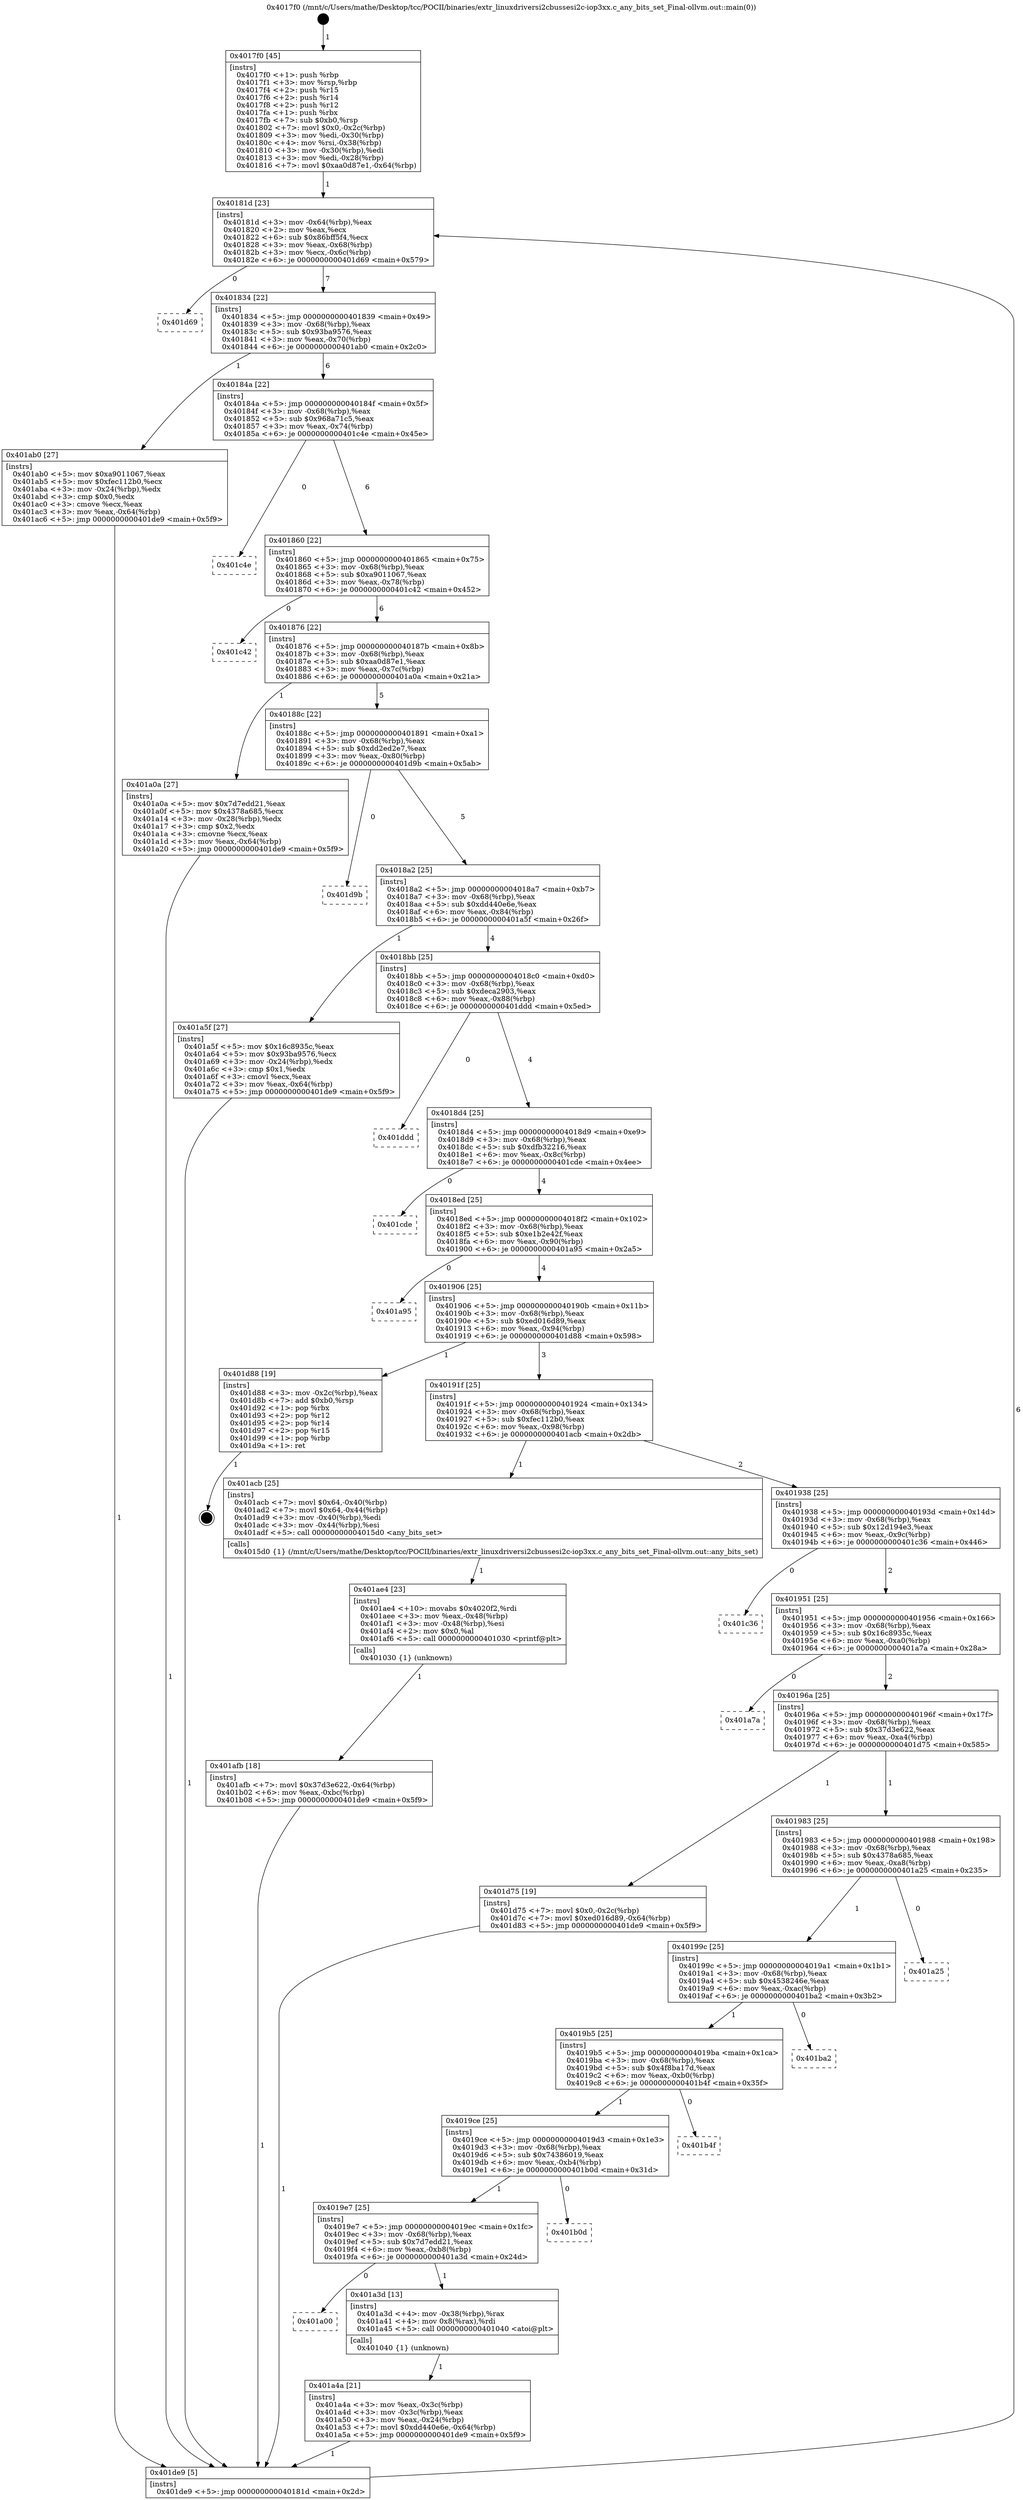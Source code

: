 digraph "0x4017f0" {
  label = "0x4017f0 (/mnt/c/Users/mathe/Desktop/tcc/POCII/binaries/extr_linuxdriversi2cbussesi2c-iop3xx.c_any_bits_set_Final-ollvm.out::main(0))"
  labelloc = "t"
  node[shape=record]

  Entry [label="",width=0.3,height=0.3,shape=circle,fillcolor=black,style=filled]
  "0x40181d" [label="{
     0x40181d [23]\l
     | [instrs]\l
     &nbsp;&nbsp;0x40181d \<+3\>: mov -0x64(%rbp),%eax\l
     &nbsp;&nbsp;0x401820 \<+2\>: mov %eax,%ecx\l
     &nbsp;&nbsp;0x401822 \<+6\>: sub $0x86bff5f4,%ecx\l
     &nbsp;&nbsp;0x401828 \<+3\>: mov %eax,-0x68(%rbp)\l
     &nbsp;&nbsp;0x40182b \<+3\>: mov %ecx,-0x6c(%rbp)\l
     &nbsp;&nbsp;0x40182e \<+6\>: je 0000000000401d69 \<main+0x579\>\l
  }"]
  "0x401d69" [label="{
     0x401d69\l
  }", style=dashed]
  "0x401834" [label="{
     0x401834 [22]\l
     | [instrs]\l
     &nbsp;&nbsp;0x401834 \<+5\>: jmp 0000000000401839 \<main+0x49\>\l
     &nbsp;&nbsp;0x401839 \<+3\>: mov -0x68(%rbp),%eax\l
     &nbsp;&nbsp;0x40183c \<+5\>: sub $0x93ba9576,%eax\l
     &nbsp;&nbsp;0x401841 \<+3\>: mov %eax,-0x70(%rbp)\l
     &nbsp;&nbsp;0x401844 \<+6\>: je 0000000000401ab0 \<main+0x2c0\>\l
  }"]
  Exit [label="",width=0.3,height=0.3,shape=circle,fillcolor=black,style=filled,peripheries=2]
  "0x401ab0" [label="{
     0x401ab0 [27]\l
     | [instrs]\l
     &nbsp;&nbsp;0x401ab0 \<+5\>: mov $0xa9011067,%eax\l
     &nbsp;&nbsp;0x401ab5 \<+5\>: mov $0xfec112b0,%ecx\l
     &nbsp;&nbsp;0x401aba \<+3\>: mov -0x24(%rbp),%edx\l
     &nbsp;&nbsp;0x401abd \<+3\>: cmp $0x0,%edx\l
     &nbsp;&nbsp;0x401ac0 \<+3\>: cmove %ecx,%eax\l
     &nbsp;&nbsp;0x401ac3 \<+3\>: mov %eax,-0x64(%rbp)\l
     &nbsp;&nbsp;0x401ac6 \<+5\>: jmp 0000000000401de9 \<main+0x5f9\>\l
  }"]
  "0x40184a" [label="{
     0x40184a [22]\l
     | [instrs]\l
     &nbsp;&nbsp;0x40184a \<+5\>: jmp 000000000040184f \<main+0x5f\>\l
     &nbsp;&nbsp;0x40184f \<+3\>: mov -0x68(%rbp),%eax\l
     &nbsp;&nbsp;0x401852 \<+5\>: sub $0x968a71c5,%eax\l
     &nbsp;&nbsp;0x401857 \<+3\>: mov %eax,-0x74(%rbp)\l
     &nbsp;&nbsp;0x40185a \<+6\>: je 0000000000401c4e \<main+0x45e\>\l
  }"]
  "0x401afb" [label="{
     0x401afb [18]\l
     | [instrs]\l
     &nbsp;&nbsp;0x401afb \<+7\>: movl $0x37d3e622,-0x64(%rbp)\l
     &nbsp;&nbsp;0x401b02 \<+6\>: mov %eax,-0xbc(%rbp)\l
     &nbsp;&nbsp;0x401b08 \<+5\>: jmp 0000000000401de9 \<main+0x5f9\>\l
  }"]
  "0x401c4e" [label="{
     0x401c4e\l
  }", style=dashed]
  "0x401860" [label="{
     0x401860 [22]\l
     | [instrs]\l
     &nbsp;&nbsp;0x401860 \<+5\>: jmp 0000000000401865 \<main+0x75\>\l
     &nbsp;&nbsp;0x401865 \<+3\>: mov -0x68(%rbp),%eax\l
     &nbsp;&nbsp;0x401868 \<+5\>: sub $0xa9011067,%eax\l
     &nbsp;&nbsp;0x40186d \<+3\>: mov %eax,-0x78(%rbp)\l
     &nbsp;&nbsp;0x401870 \<+6\>: je 0000000000401c42 \<main+0x452\>\l
  }"]
  "0x401ae4" [label="{
     0x401ae4 [23]\l
     | [instrs]\l
     &nbsp;&nbsp;0x401ae4 \<+10\>: movabs $0x4020f2,%rdi\l
     &nbsp;&nbsp;0x401aee \<+3\>: mov %eax,-0x48(%rbp)\l
     &nbsp;&nbsp;0x401af1 \<+3\>: mov -0x48(%rbp),%esi\l
     &nbsp;&nbsp;0x401af4 \<+2\>: mov $0x0,%al\l
     &nbsp;&nbsp;0x401af6 \<+5\>: call 0000000000401030 \<printf@plt\>\l
     | [calls]\l
     &nbsp;&nbsp;0x401030 \{1\} (unknown)\l
  }"]
  "0x401c42" [label="{
     0x401c42\l
  }", style=dashed]
  "0x401876" [label="{
     0x401876 [22]\l
     | [instrs]\l
     &nbsp;&nbsp;0x401876 \<+5\>: jmp 000000000040187b \<main+0x8b\>\l
     &nbsp;&nbsp;0x40187b \<+3\>: mov -0x68(%rbp),%eax\l
     &nbsp;&nbsp;0x40187e \<+5\>: sub $0xaa0d87e1,%eax\l
     &nbsp;&nbsp;0x401883 \<+3\>: mov %eax,-0x7c(%rbp)\l
     &nbsp;&nbsp;0x401886 \<+6\>: je 0000000000401a0a \<main+0x21a\>\l
  }"]
  "0x401a4a" [label="{
     0x401a4a [21]\l
     | [instrs]\l
     &nbsp;&nbsp;0x401a4a \<+3\>: mov %eax,-0x3c(%rbp)\l
     &nbsp;&nbsp;0x401a4d \<+3\>: mov -0x3c(%rbp),%eax\l
     &nbsp;&nbsp;0x401a50 \<+3\>: mov %eax,-0x24(%rbp)\l
     &nbsp;&nbsp;0x401a53 \<+7\>: movl $0xdd440e6e,-0x64(%rbp)\l
     &nbsp;&nbsp;0x401a5a \<+5\>: jmp 0000000000401de9 \<main+0x5f9\>\l
  }"]
  "0x401a0a" [label="{
     0x401a0a [27]\l
     | [instrs]\l
     &nbsp;&nbsp;0x401a0a \<+5\>: mov $0x7d7edd21,%eax\l
     &nbsp;&nbsp;0x401a0f \<+5\>: mov $0x4378a685,%ecx\l
     &nbsp;&nbsp;0x401a14 \<+3\>: mov -0x28(%rbp),%edx\l
     &nbsp;&nbsp;0x401a17 \<+3\>: cmp $0x2,%edx\l
     &nbsp;&nbsp;0x401a1a \<+3\>: cmovne %ecx,%eax\l
     &nbsp;&nbsp;0x401a1d \<+3\>: mov %eax,-0x64(%rbp)\l
     &nbsp;&nbsp;0x401a20 \<+5\>: jmp 0000000000401de9 \<main+0x5f9\>\l
  }"]
  "0x40188c" [label="{
     0x40188c [22]\l
     | [instrs]\l
     &nbsp;&nbsp;0x40188c \<+5\>: jmp 0000000000401891 \<main+0xa1\>\l
     &nbsp;&nbsp;0x401891 \<+3\>: mov -0x68(%rbp),%eax\l
     &nbsp;&nbsp;0x401894 \<+5\>: sub $0xdd2ed2e7,%eax\l
     &nbsp;&nbsp;0x401899 \<+3\>: mov %eax,-0x80(%rbp)\l
     &nbsp;&nbsp;0x40189c \<+6\>: je 0000000000401d9b \<main+0x5ab\>\l
  }"]
  "0x401de9" [label="{
     0x401de9 [5]\l
     | [instrs]\l
     &nbsp;&nbsp;0x401de9 \<+5\>: jmp 000000000040181d \<main+0x2d\>\l
  }"]
  "0x4017f0" [label="{
     0x4017f0 [45]\l
     | [instrs]\l
     &nbsp;&nbsp;0x4017f0 \<+1\>: push %rbp\l
     &nbsp;&nbsp;0x4017f1 \<+3\>: mov %rsp,%rbp\l
     &nbsp;&nbsp;0x4017f4 \<+2\>: push %r15\l
     &nbsp;&nbsp;0x4017f6 \<+2\>: push %r14\l
     &nbsp;&nbsp;0x4017f8 \<+2\>: push %r12\l
     &nbsp;&nbsp;0x4017fa \<+1\>: push %rbx\l
     &nbsp;&nbsp;0x4017fb \<+7\>: sub $0xb0,%rsp\l
     &nbsp;&nbsp;0x401802 \<+7\>: movl $0x0,-0x2c(%rbp)\l
     &nbsp;&nbsp;0x401809 \<+3\>: mov %edi,-0x30(%rbp)\l
     &nbsp;&nbsp;0x40180c \<+4\>: mov %rsi,-0x38(%rbp)\l
     &nbsp;&nbsp;0x401810 \<+3\>: mov -0x30(%rbp),%edi\l
     &nbsp;&nbsp;0x401813 \<+3\>: mov %edi,-0x28(%rbp)\l
     &nbsp;&nbsp;0x401816 \<+7\>: movl $0xaa0d87e1,-0x64(%rbp)\l
  }"]
  "0x401a00" [label="{
     0x401a00\l
  }", style=dashed]
  "0x401d9b" [label="{
     0x401d9b\l
  }", style=dashed]
  "0x4018a2" [label="{
     0x4018a2 [25]\l
     | [instrs]\l
     &nbsp;&nbsp;0x4018a2 \<+5\>: jmp 00000000004018a7 \<main+0xb7\>\l
     &nbsp;&nbsp;0x4018a7 \<+3\>: mov -0x68(%rbp),%eax\l
     &nbsp;&nbsp;0x4018aa \<+5\>: sub $0xdd440e6e,%eax\l
     &nbsp;&nbsp;0x4018af \<+6\>: mov %eax,-0x84(%rbp)\l
     &nbsp;&nbsp;0x4018b5 \<+6\>: je 0000000000401a5f \<main+0x26f\>\l
  }"]
  "0x401a3d" [label="{
     0x401a3d [13]\l
     | [instrs]\l
     &nbsp;&nbsp;0x401a3d \<+4\>: mov -0x38(%rbp),%rax\l
     &nbsp;&nbsp;0x401a41 \<+4\>: mov 0x8(%rax),%rdi\l
     &nbsp;&nbsp;0x401a45 \<+5\>: call 0000000000401040 \<atoi@plt\>\l
     | [calls]\l
     &nbsp;&nbsp;0x401040 \{1\} (unknown)\l
  }"]
  "0x401a5f" [label="{
     0x401a5f [27]\l
     | [instrs]\l
     &nbsp;&nbsp;0x401a5f \<+5\>: mov $0x16c8935c,%eax\l
     &nbsp;&nbsp;0x401a64 \<+5\>: mov $0x93ba9576,%ecx\l
     &nbsp;&nbsp;0x401a69 \<+3\>: mov -0x24(%rbp),%edx\l
     &nbsp;&nbsp;0x401a6c \<+3\>: cmp $0x1,%edx\l
     &nbsp;&nbsp;0x401a6f \<+3\>: cmovl %ecx,%eax\l
     &nbsp;&nbsp;0x401a72 \<+3\>: mov %eax,-0x64(%rbp)\l
     &nbsp;&nbsp;0x401a75 \<+5\>: jmp 0000000000401de9 \<main+0x5f9\>\l
  }"]
  "0x4018bb" [label="{
     0x4018bb [25]\l
     | [instrs]\l
     &nbsp;&nbsp;0x4018bb \<+5\>: jmp 00000000004018c0 \<main+0xd0\>\l
     &nbsp;&nbsp;0x4018c0 \<+3\>: mov -0x68(%rbp),%eax\l
     &nbsp;&nbsp;0x4018c3 \<+5\>: sub $0xdeca2903,%eax\l
     &nbsp;&nbsp;0x4018c8 \<+6\>: mov %eax,-0x88(%rbp)\l
     &nbsp;&nbsp;0x4018ce \<+6\>: je 0000000000401ddd \<main+0x5ed\>\l
  }"]
  "0x4019e7" [label="{
     0x4019e7 [25]\l
     | [instrs]\l
     &nbsp;&nbsp;0x4019e7 \<+5\>: jmp 00000000004019ec \<main+0x1fc\>\l
     &nbsp;&nbsp;0x4019ec \<+3\>: mov -0x68(%rbp),%eax\l
     &nbsp;&nbsp;0x4019ef \<+5\>: sub $0x7d7edd21,%eax\l
     &nbsp;&nbsp;0x4019f4 \<+6\>: mov %eax,-0xb8(%rbp)\l
     &nbsp;&nbsp;0x4019fa \<+6\>: je 0000000000401a3d \<main+0x24d\>\l
  }"]
  "0x401ddd" [label="{
     0x401ddd\l
  }", style=dashed]
  "0x4018d4" [label="{
     0x4018d4 [25]\l
     | [instrs]\l
     &nbsp;&nbsp;0x4018d4 \<+5\>: jmp 00000000004018d9 \<main+0xe9\>\l
     &nbsp;&nbsp;0x4018d9 \<+3\>: mov -0x68(%rbp),%eax\l
     &nbsp;&nbsp;0x4018dc \<+5\>: sub $0xdfb32216,%eax\l
     &nbsp;&nbsp;0x4018e1 \<+6\>: mov %eax,-0x8c(%rbp)\l
     &nbsp;&nbsp;0x4018e7 \<+6\>: je 0000000000401cde \<main+0x4ee\>\l
  }"]
  "0x401b0d" [label="{
     0x401b0d\l
  }", style=dashed]
  "0x401cde" [label="{
     0x401cde\l
  }", style=dashed]
  "0x4018ed" [label="{
     0x4018ed [25]\l
     | [instrs]\l
     &nbsp;&nbsp;0x4018ed \<+5\>: jmp 00000000004018f2 \<main+0x102\>\l
     &nbsp;&nbsp;0x4018f2 \<+3\>: mov -0x68(%rbp),%eax\l
     &nbsp;&nbsp;0x4018f5 \<+5\>: sub $0xe1b2e42f,%eax\l
     &nbsp;&nbsp;0x4018fa \<+6\>: mov %eax,-0x90(%rbp)\l
     &nbsp;&nbsp;0x401900 \<+6\>: je 0000000000401a95 \<main+0x2a5\>\l
  }"]
  "0x4019ce" [label="{
     0x4019ce [25]\l
     | [instrs]\l
     &nbsp;&nbsp;0x4019ce \<+5\>: jmp 00000000004019d3 \<main+0x1e3\>\l
     &nbsp;&nbsp;0x4019d3 \<+3\>: mov -0x68(%rbp),%eax\l
     &nbsp;&nbsp;0x4019d6 \<+5\>: sub $0x74386019,%eax\l
     &nbsp;&nbsp;0x4019db \<+6\>: mov %eax,-0xb4(%rbp)\l
     &nbsp;&nbsp;0x4019e1 \<+6\>: je 0000000000401b0d \<main+0x31d\>\l
  }"]
  "0x401a95" [label="{
     0x401a95\l
  }", style=dashed]
  "0x401906" [label="{
     0x401906 [25]\l
     | [instrs]\l
     &nbsp;&nbsp;0x401906 \<+5\>: jmp 000000000040190b \<main+0x11b\>\l
     &nbsp;&nbsp;0x40190b \<+3\>: mov -0x68(%rbp),%eax\l
     &nbsp;&nbsp;0x40190e \<+5\>: sub $0xed016d89,%eax\l
     &nbsp;&nbsp;0x401913 \<+6\>: mov %eax,-0x94(%rbp)\l
     &nbsp;&nbsp;0x401919 \<+6\>: je 0000000000401d88 \<main+0x598\>\l
  }"]
  "0x401b4f" [label="{
     0x401b4f\l
  }", style=dashed]
  "0x401d88" [label="{
     0x401d88 [19]\l
     | [instrs]\l
     &nbsp;&nbsp;0x401d88 \<+3\>: mov -0x2c(%rbp),%eax\l
     &nbsp;&nbsp;0x401d8b \<+7\>: add $0xb0,%rsp\l
     &nbsp;&nbsp;0x401d92 \<+1\>: pop %rbx\l
     &nbsp;&nbsp;0x401d93 \<+2\>: pop %r12\l
     &nbsp;&nbsp;0x401d95 \<+2\>: pop %r14\l
     &nbsp;&nbsp;0x401d97 \<+2\>: pop %r15\l
     &nbsp;&nbsp;0x401d99 \<+1\>: pop %rbp\l
     &nbsp;&nbsp;0x401d9a \<+1\>: ret\l
  }"]
  "0x40191f" [label="{
     0x40191f [25]\l
     | [instrs]\l
     &nbsp;&nbsp;0x40191f \<+5\>: jmp 0000000000401924 \<main+0x134\>\l
     &nbsp;&nbsp;0x401924 \<+3\>: mov -0x68(%rbp),%eax\l
     &nbsp;&nbsp;0x401927 \<+5\>: sub $0xfec112b0,%eax\l
     &nbsp;&nbsp;0x40192c \<+6\>: mov %eax,-0x98(%rbp)\l
     &nbsp;&nbsp;0x401932 \<+6\>: je 0000000000401acb \<main+0x2db\>\l
  }"]
  "0x4019b5" [label="{
     0x4019b5 [25]\l
     | [instrs]\l
     &nbsp;&nbsp;0x4019b5 \<+5\>: jmp 00000000004019ba \<main+0x1ca\>\l
     &nbsp;&nbsp;0x4019ba \<+3\>: mov -0x68(%rbp),%eax\l
     &nbsp;&nbsp;0x4019bd \<+5\>: sub $0x4f8ba17d,%eax\l
     &nbsp;&nbsp;0x4019c2 \<+6\>: mov %eax,-0xb0(%rbp)\l
     &nbsp;&nbsp;0x4019c8 \<+6\>: je 0000000000401b4f \<main+0x35f\>\l
  }"]
  "0x401acb" [label="{
     0x401acb [25]\l
     | [instrs]\l
     &nbsp;&nbsp;0x401acb \<+7\>: movl $0x64,-0x40(%rbp)\l
     &nbsp;&nbsp;0x401ad2 \<+7\>: movl $0x64,-0x44(%rbp)\l
     &nbsp;&nbsp;0x401ad9 \<+3\>: mov -0x40(%rbp),%edi\l
     &nbsp;&nbsp;0x401adc \<+3\>: mov -0x44(%rbp),%esi\l
     &nbsp;&nbsp;0x401adf \<+5\>: call 00000000004015d0 \<any_bits_set\>\l
     | [calls]\l
     &nbsp;&nbsp;0x4015d0 \{1\} (/mnt/c/Users/mathe/Desktop/tcc/POCII/binaries/extr_linuxdriversi2cbussesi2c-iop3xx.c_any_bits_set_Final-ollvm.out::any_bits_set)\l
  }"]
  "0x401938" [label="{
     0x401938 [25]\l
     | [instrs]\l
     &nbsp;&nbsp;0x401938 \<+5\>: jmp 000000000040193d \<main+0x14d\>\l
     &nbsp;&nbsp;0x40193d \<+3\>: mov -0x68(%rbp),%eax\l
     &nbsp;&nbsp;0x401940 \<+5\>: sub $0x12d194e3,%eax\l
     &nbsp;&nbsp;0x401945 \<+6\>: mov %eax,-0x9c(%rbp)\l
     &nbsp;&nbsp;0x40194b \<+6\>: je 0000000000401c36 \<main+0x446\>\l
  }"]
  "0x401ba2" [label="{
     0x401ba2\l
  }", style=dashed]
  "0x401c36" [label="{
     0x401c36\l
  }", style=dashed]
  "0x401951" [label="{
     0x401951 [25]\l
     | [instrs]\l
     &nbsp;&nbsp;0x401951 \<+5\>: jmp 0000000000401956 \<main+0x166\>\l
     &nbsp;&nbsp;0x401956 \<+3\>: mov -0x68(%rbp),%eax\l
     &nbsp;&nbsp;0x401959 \<+5\>: sub $0x16c8935c,%eax\l
     &nbsp;&nbsp;0x40195e \<+6\>: mov %eax,-0xa0(%rbp)\l
     &nbsp;&nbsp;0x401964 \<+6\>: je 0000000000401a7a \<main+0x28a\>\l
  }"]
  "0x40199c" [label="{
     0x40199c [25]\l
     | [instrs]\l
     &nbsp;&nbsp;0x40199c \<+5\>: jmp 00000000004019a1 \<main+0x1b1\>\l
     &nbsp;&nbsp;0x4019a1 \<+3\>: mov -0x68(%rbp),%eax\l
     &nbsp;&nbsp;0x4019a4 \<+5\>: sub $0x4538246e,%eax\l
     &nbsp;&nbsp;0x4019a9 \<+6\>: mov %eax,-0xac(%rbp)\l
     &nbsp;&nbsp;0x4019af \<+6\>: je 0000000000401ba2 \<main+0x3b2\>\l
  }"]
  "0x401a7a" [label="{
     0x401a7a\l
  }", style=dashed]
  "0x40196a" [label="{
     0x40196a [25]\l
     | [instrs]\l
     &nbsp;&nbsp;0x40196a \<+5\>: jmp 000000000040196f \<main+0x17f\>\l
     &nbsp;&nbsp;0x40196f \<+3\>: mov -0x68(%rbp),%eax\l
     &nbsp;&nbsp;0x401972 \<+5\>: sub $0x37d3e622,%eax\l
     &nbsp;&nbsp;0x401977 \<+6\>: mov %eax,-0xa4(%rbp)\l
     &nbsp;&nbsp;0x40197d \<+6\>: je 0000000000401d75 \<main+0x585\>\l
  }"]
  "0x401a25" [label="{
     0x401a25\l
  }", style=dashed]
  "0x401d75" [label="{
     0x401d75 [19]\l
     | [instrs]\l
     &nbsp;&nbsp;0x401d75 \<+7\>: movl $0x0,-0x2c(%rbp)\l
     &nbsp;&nbsp;0x401d7c \<+7\>: movl $0xed016d89,-0x64(%rbp)\l
     &nbsp;&nbsp;0x401d83 \<+5\>: jmp 0000000000401de9 \<main+0x5f9\>\l
  }"]
  "0x401983" [label="{
     0x401983 [25]\l
     | [instrs]\l
     &nbsp;&nbsp;0x401983 \<+5\>: jmp 0000000000401988 \<main+0x198\>\l
     &nbsp;&nbsp;0x401988 \<+3\>: mov -0x68(%rbp),%eax\l
     &nbsp;&nbsp;0x40198b \<+5\>: sub $0x4378a685,%eax\l
     &nbsp;&nbsp;0x401990 \<+6\>: mov %eax,-0xa8(%rbp)\l
     &nbsp;&nbsp;0x401996 \<+6\>: je 0000000000401a25 \<main+0x235\>\l
  }"]
  Entry -> "0x4017f0" [label=" 1"]
  "0x40181d" -> "0x401d69" [label=" 0"]
  "0x40181d" -> "0x401834" [label=" 7"]
  "0x401d88" -> Exit [label=" 1"]
  "0x401834" -> "0x401ab0" [label=" 1"]
  "0x401834" -> "0x40184a" [label=" 6"]
  "0x401d75" -> "0x401de9" [label=" 1"]
  "0x40184a" -> "0x401c4e" [label=" 0"]
  "0x40184a" -> "0x401860" [label=" 6"]
  "0x401afb" -> "0x401de9" [label=" 1"]
  "0x401860" -> "0x401c42" [label=" 0"]
  "0x401860" -> "0x401876" [label=" 6"]
  "0x401ae4" -> "0x401afb" [label=" 1"]
  "0x401876" -> "0x401a0a" [label=" 1"]
  "0x401876" -> "0x40188c" [label=" 5"]
  "0x401a0a" -> "0x401de9" [label=" 1"]
  "0x4017f0" -> "0x40181d" [label=" 1"]
  "0x401de9" -> "0x40181d" [label=" 6"]
  "0x401acb" -> "0x401ae4" [label=" 1"]
  "0x40188c" -> "0x401d9b" [label=" 0"]
  "0x40188c" -> "0x4018a2" [label=" 5"]
  "0x401ab0" -> "0x401de9" [label=" 1"]
  "0x4018a2" -> "0x401a5f" [label=" 1"]
  "0x4018a2" -> "0x4018bb" [label=" 4"]
  "0x401a5f" -> "0x401de9" [label=" 1"]
  "0x4018bb" -> "0x401ddd" [label=" 0"]
  "0x4018bb" -> "0x4018d4" [label=" 4"]
  "0x401a3d" -> "0x401a4a" [label=" 1"]
  "0x4018d4" -> "0x401cde" [label=" 0"]
  "0x4018d4" -> "0x4018ed" [label=" 4"]
  "0x4019e7" -> "0x401a00" [label=" 0"]
  "0x4018ed" -> "0x401a95" [label=" 0"]
  "0x4018ed" -> "0x401906" [label=" 4"]
  "0x401a4a" -> "0x401de9" [label=" 1"]
  "0x401906" -> "0x401d88" [label=" 1"]
  "0x401906" -> "0x40191f" [label=" 3"]
  "0x4019ce" -> "0x4019e7" [label=" 1"]
  "0x40191f" -> "0x401acb" [label=" 1"]
  "0x40191f" -> "0x401938" [label=" 2"]
  "0x4019e7" -> "0x401a3d" [label=" 1"]
  "0x401938" -> "0x401c36" [label=" 0"]
  "0x401938" -> "0x401951" [label=" 2"]
  "0x4019b5" -> "0x4019ce" [label=" 1"]
  "0x401951" -> "0x401a7a" [label=" 0"]
  "0x401951" -> "0x40196a" [label=" 2"]
  "0x4019ce" -> "0x401b0d" [label=" 0"]
  "0x40196a" -> "0x401d75" [label=" 1"]
  "0x40196a" -> "0x401983" [label=" 1"]
  "0x40199c" -> "0x4019b5" [label=" 1"]
  "0x401983" -> "0x401a25" [label=" 0"]
  "0x401983" -> "0x40199c" [label=" 1"]
  "0x4019b5" -> "0x401b4f" [label=" 0"]
  "0x40199c" -> "0x401ba2" [label=" 0"]
}
